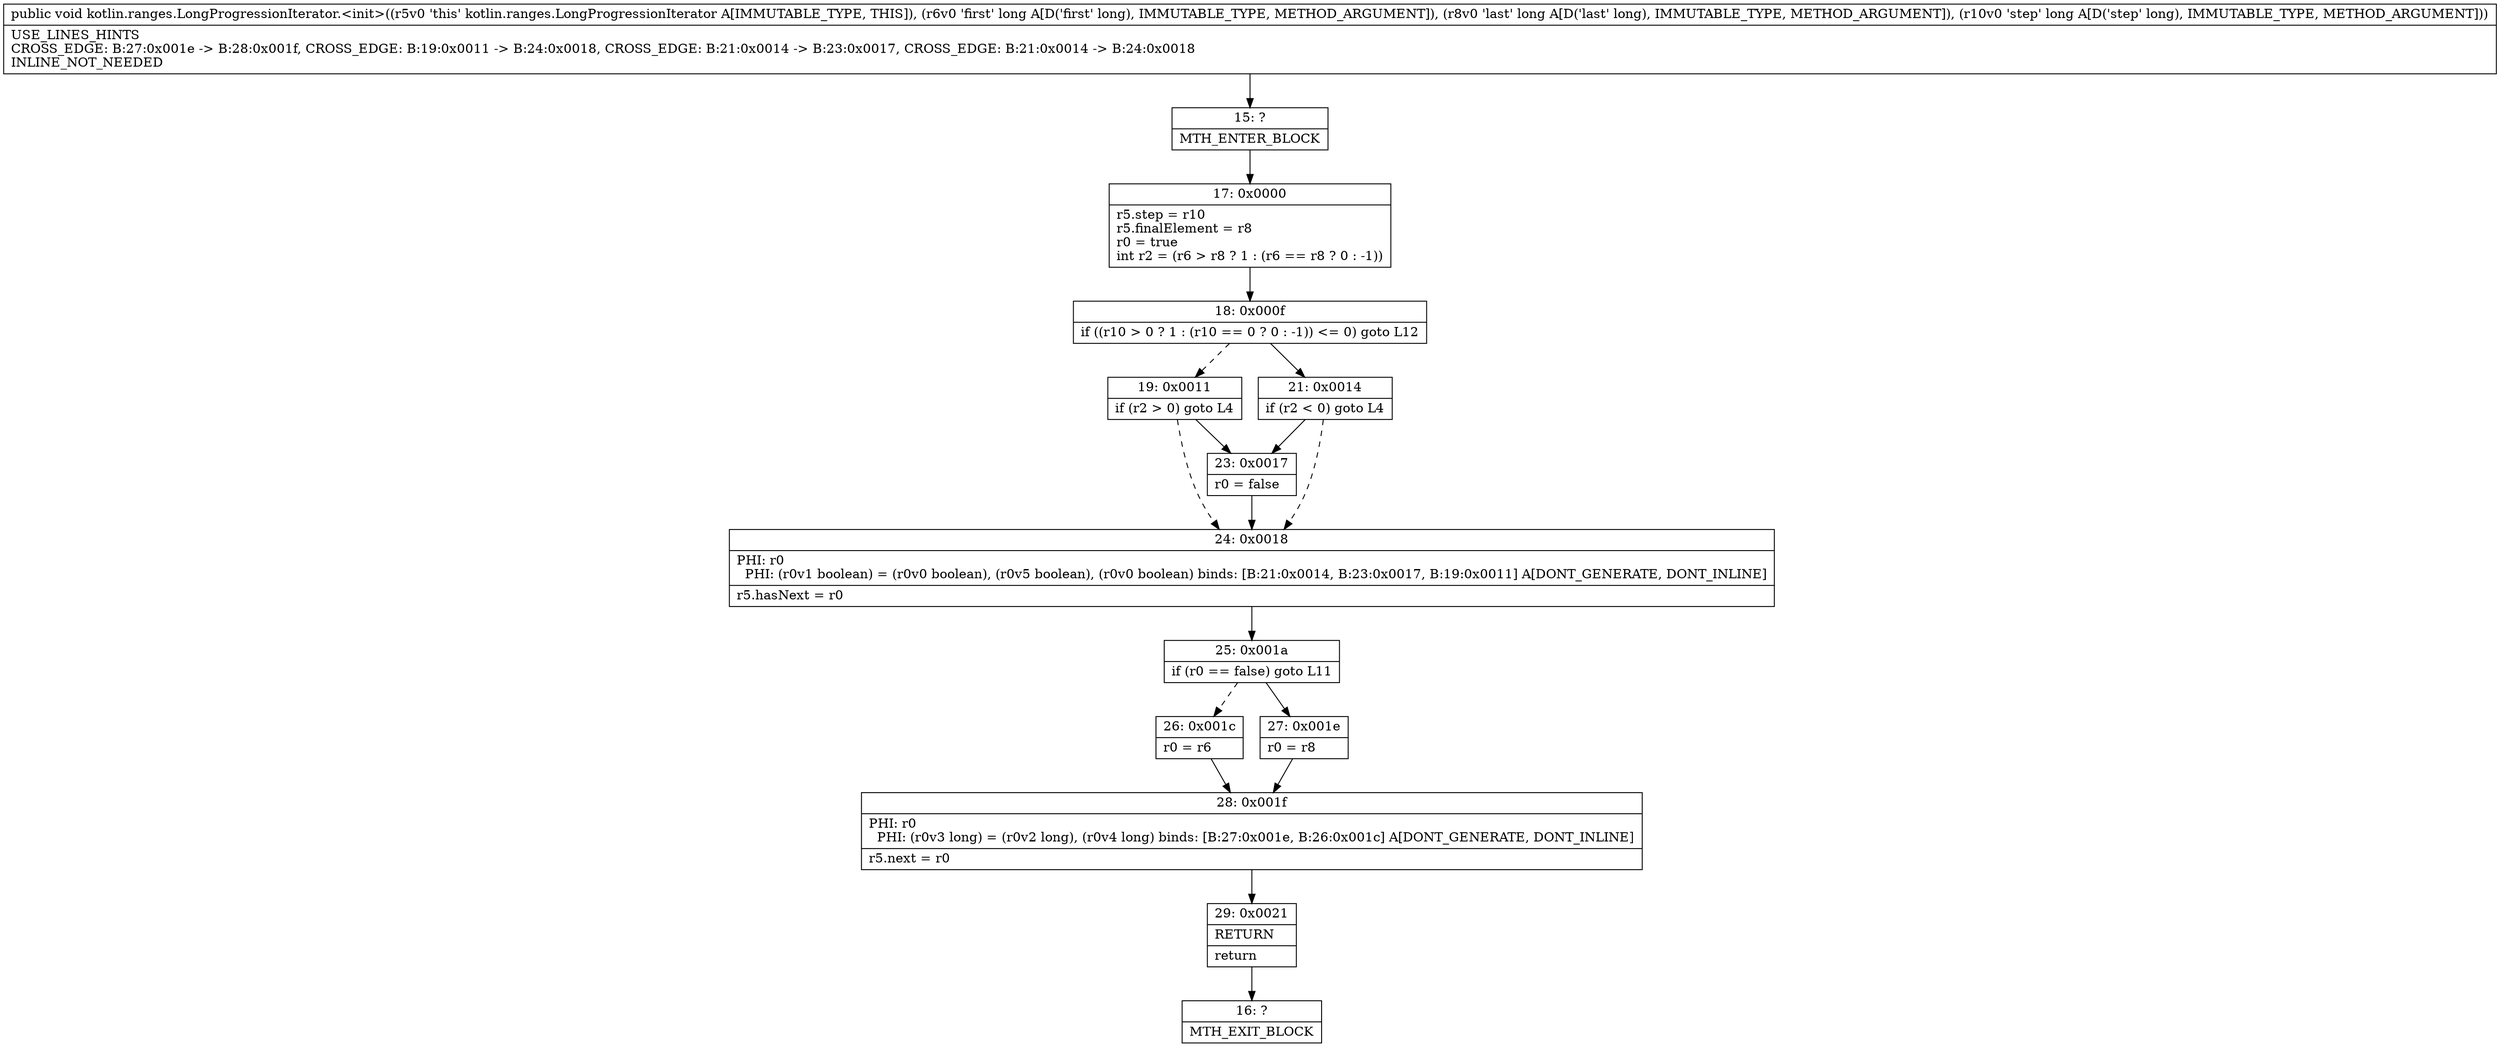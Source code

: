 digraph "CFG forkotlin.ranges.LongProgressionIterator.\<init\>(JJJ)V" {
Node_15 [shape=record,label="{15\:\ ?|MTH_ENTER_BLOCK\l}"];
Node_17 [shape=record,label="{17\:\ 0x0000|r5.step = r10\lr5.finalElement = r8\lr0 = true\lint r2 = (r6 \> r8 ? 1 : (r6 == r8 ? 0 : \-1))\l}"];
Node_18 [shape=record,label="{18\:\ 0x000f|if ((r10 \> 0 ? 1 : (r10 == 0 ? 0 : \-1)) \<= 0) goto L12\l}"];
Node_19 [shape=record,label="{19\:\ 0x0011|if (r2 \> 0) goto L4\l}"];
Node_23 [shape=record,label="{23\:\ 0x0017|r0 = false\l}"];
Node_24 [shape=record,label="{24\:\ 0x0018|PHI: r0 \l  PHI: (r0v1 boolean) = (r0v0 boolean), (r0v5 boolean), (r0v0 boolean) binds: [B:21:0x0014, B:23:0x0017, B:19:0x0011] A[DONT_GENERATE, DONT_INLINE]\l|r5.hasNext = r0\l}"];
Node_25 [shape=record,label="{25\:\ 0x001a|if (r0 == false) goto L11\l}"];
Node_26 [shape=record,label="{26\:\ 0x001c|r0 = r6\l}"];
Node_28 [shape=record,label="{28\:\ 0x001f|PHI: r0 \l  PHI: (r0v3 long) = (r0v2 long), (r0v4 long) binds: [B:27:0x001e, B:26:0x001c] A[DONT_GENERATE, DONT_INLINE]\l|r5.next = r0\l}"];
Node_29 [shape=record,label="{29\:\ 0x0021|RETURN\l|return\l}"];
Node_16 [shape=record,label="{16\:\ ?|MTH_EXIT_BLOCK\l}"];
Node_27 [shape=record,label="{27\:\ 0x001e|r0 = r8\l}"];
Node_21 [shape=record,label="{21\:\ 0x0014|if (r2 \< 0) goto L4\l}"];
MethodNode[shape=record,label="{public void kotlin.ranges.LongProgressionIterator.\<init\>((r5v0 'this' kotlin.ranges.LongProgressionIterator A[IMMUTABLE_TYPE, THIS]), (r6v0 'first' long A[D('first' long), IMMUTABLE_TYPE, METHOD_ARGUMENT]), (r8v0 'last' long A[D('last' long), IMMUTABLE_TYPE, METHOD_ARGUMENT]), (r10v0 'step' long A[D('step' long), IMMUTABLE_TYPE, METHOD_ARGUMENT]))  | USE_LINES_HINTS\lCROSS_EDGE: B:27:0x001e \-\> B:28:0x001f, CROSS_EDGE: B:19:0x0011 \-\> B:24:0x0018, CROSS_EDGE: B:21:0x0014 \-\> B:23:0x0017, CROSS_EDGE: B:21:0x0014 \-\> B:24:0x0018\lINLINE_NOT_NEEDED\l}"];
MethodNode -> Node_15;Node_15 -> Node_17;
Node_17 -> Node_18;
Node_18 -> Node_19[style=dashed];
Node_18 -> Node_21;
Node_19 -> Node_23;
Node_19 -> Node_24[style=dashed];
Node_23 -> Node_24;
Node_24 -> Node_25;
Node_25 -> Node_26[style=dashed];
Node_25 -> Node_27;
Node_26 -> Node_28;
Node_28 -> Node_29;
Node_29 -> Node_16;
Node_27 -> Node_28;
Node_21 -> Node_23;
Node_21 -> Node_24[style=dashed];
}

